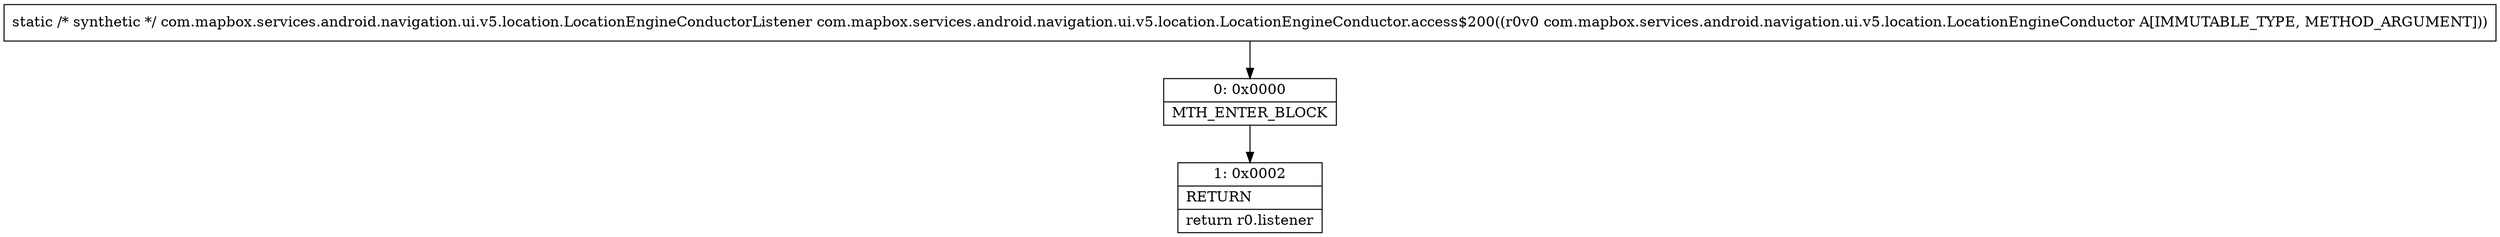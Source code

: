 digraph "CFG forcom.mapbox.services.android.navigation.ui.v5.location.LocationEngineConductor.access$200(Lcom\/mapbox\/services\/android\/navigation\/ui\/v5\/location\/LocationEngineConductor;)Lcom\/mapbox\/services\/android\/navigation\/ui\/v5\/location\/LocationEngineConductorListener;" {
Node_0 [shape=record,label="{0\:\ 0x0000|MTH_ENTER_BLOCK\l}"];
Node_1 [shape=record,label="{1\:\ 0x0002|RETURN\l|return r0.listener\l}"];
MethodNode[shape=record,label="{static \/* synthetic *\/ com.mapbox.services.android.navigation.ui.v5.location.LocationEngineConductorListener com.mapbox.services.android.navigation.ui.v5.location.LocationEngineConductor.access$200((r0v0 com.mapbox.services.android.navigation.ui.v5.location.LocationEngineConductor A[IMMUTABLE_TYPE, METHOD_ARGUMENT])) }"];
MethodNode -> Node_0;
Node_0 -> Node_1;
}

